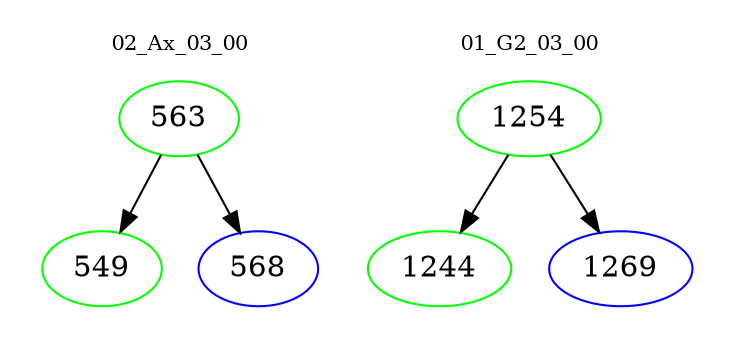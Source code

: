digraph{
subgraph cluster_0 {
color = white
label = "02_Ax_03_00";
fontsize=10;
T0_563 [label="563", color="green"]
T0_563 -> T0_549 [color="black"]
T0_549 [label="549", color="green"]
T0_563 -> T0_568 [color="black"]
T0_568 [label="568", color="blue"]
}
subgraph cluster_1 {
color = white
label = "01_G2_03_00";
fontsize=10;
T1_1254 [label="1254", color="green"]
T1_1254 -> T1_1244 [color="black"]
T1_1244 [label="1244", color="green"]
T1_1254 -> T1_1269 [color="black"]
T1_1269 [label="1269", color="blue"]
}
}

